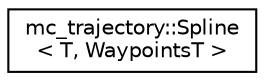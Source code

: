 digraph "Graphical Class Hierarchy"
{
 // INTERACTIVE_SVG=YES
 // LATEX_PDF_SIZE
  edge [fontname="Helvetica",fontsize="10",labelfontname="Helvetica",labelfontsize="10"];
  node [fontname="Helvetica",fontsize="10",shape=record];
  rankdir="LR";
  Node0 [label="mc_trajectory::Spline\l\< T, WaypointsT \>",height=0.2,width=0.4,color="black", fillcolor="white", style="filled",URL="$structmc__trajectory_1_1Spline.html",tooltip=" "];
}

